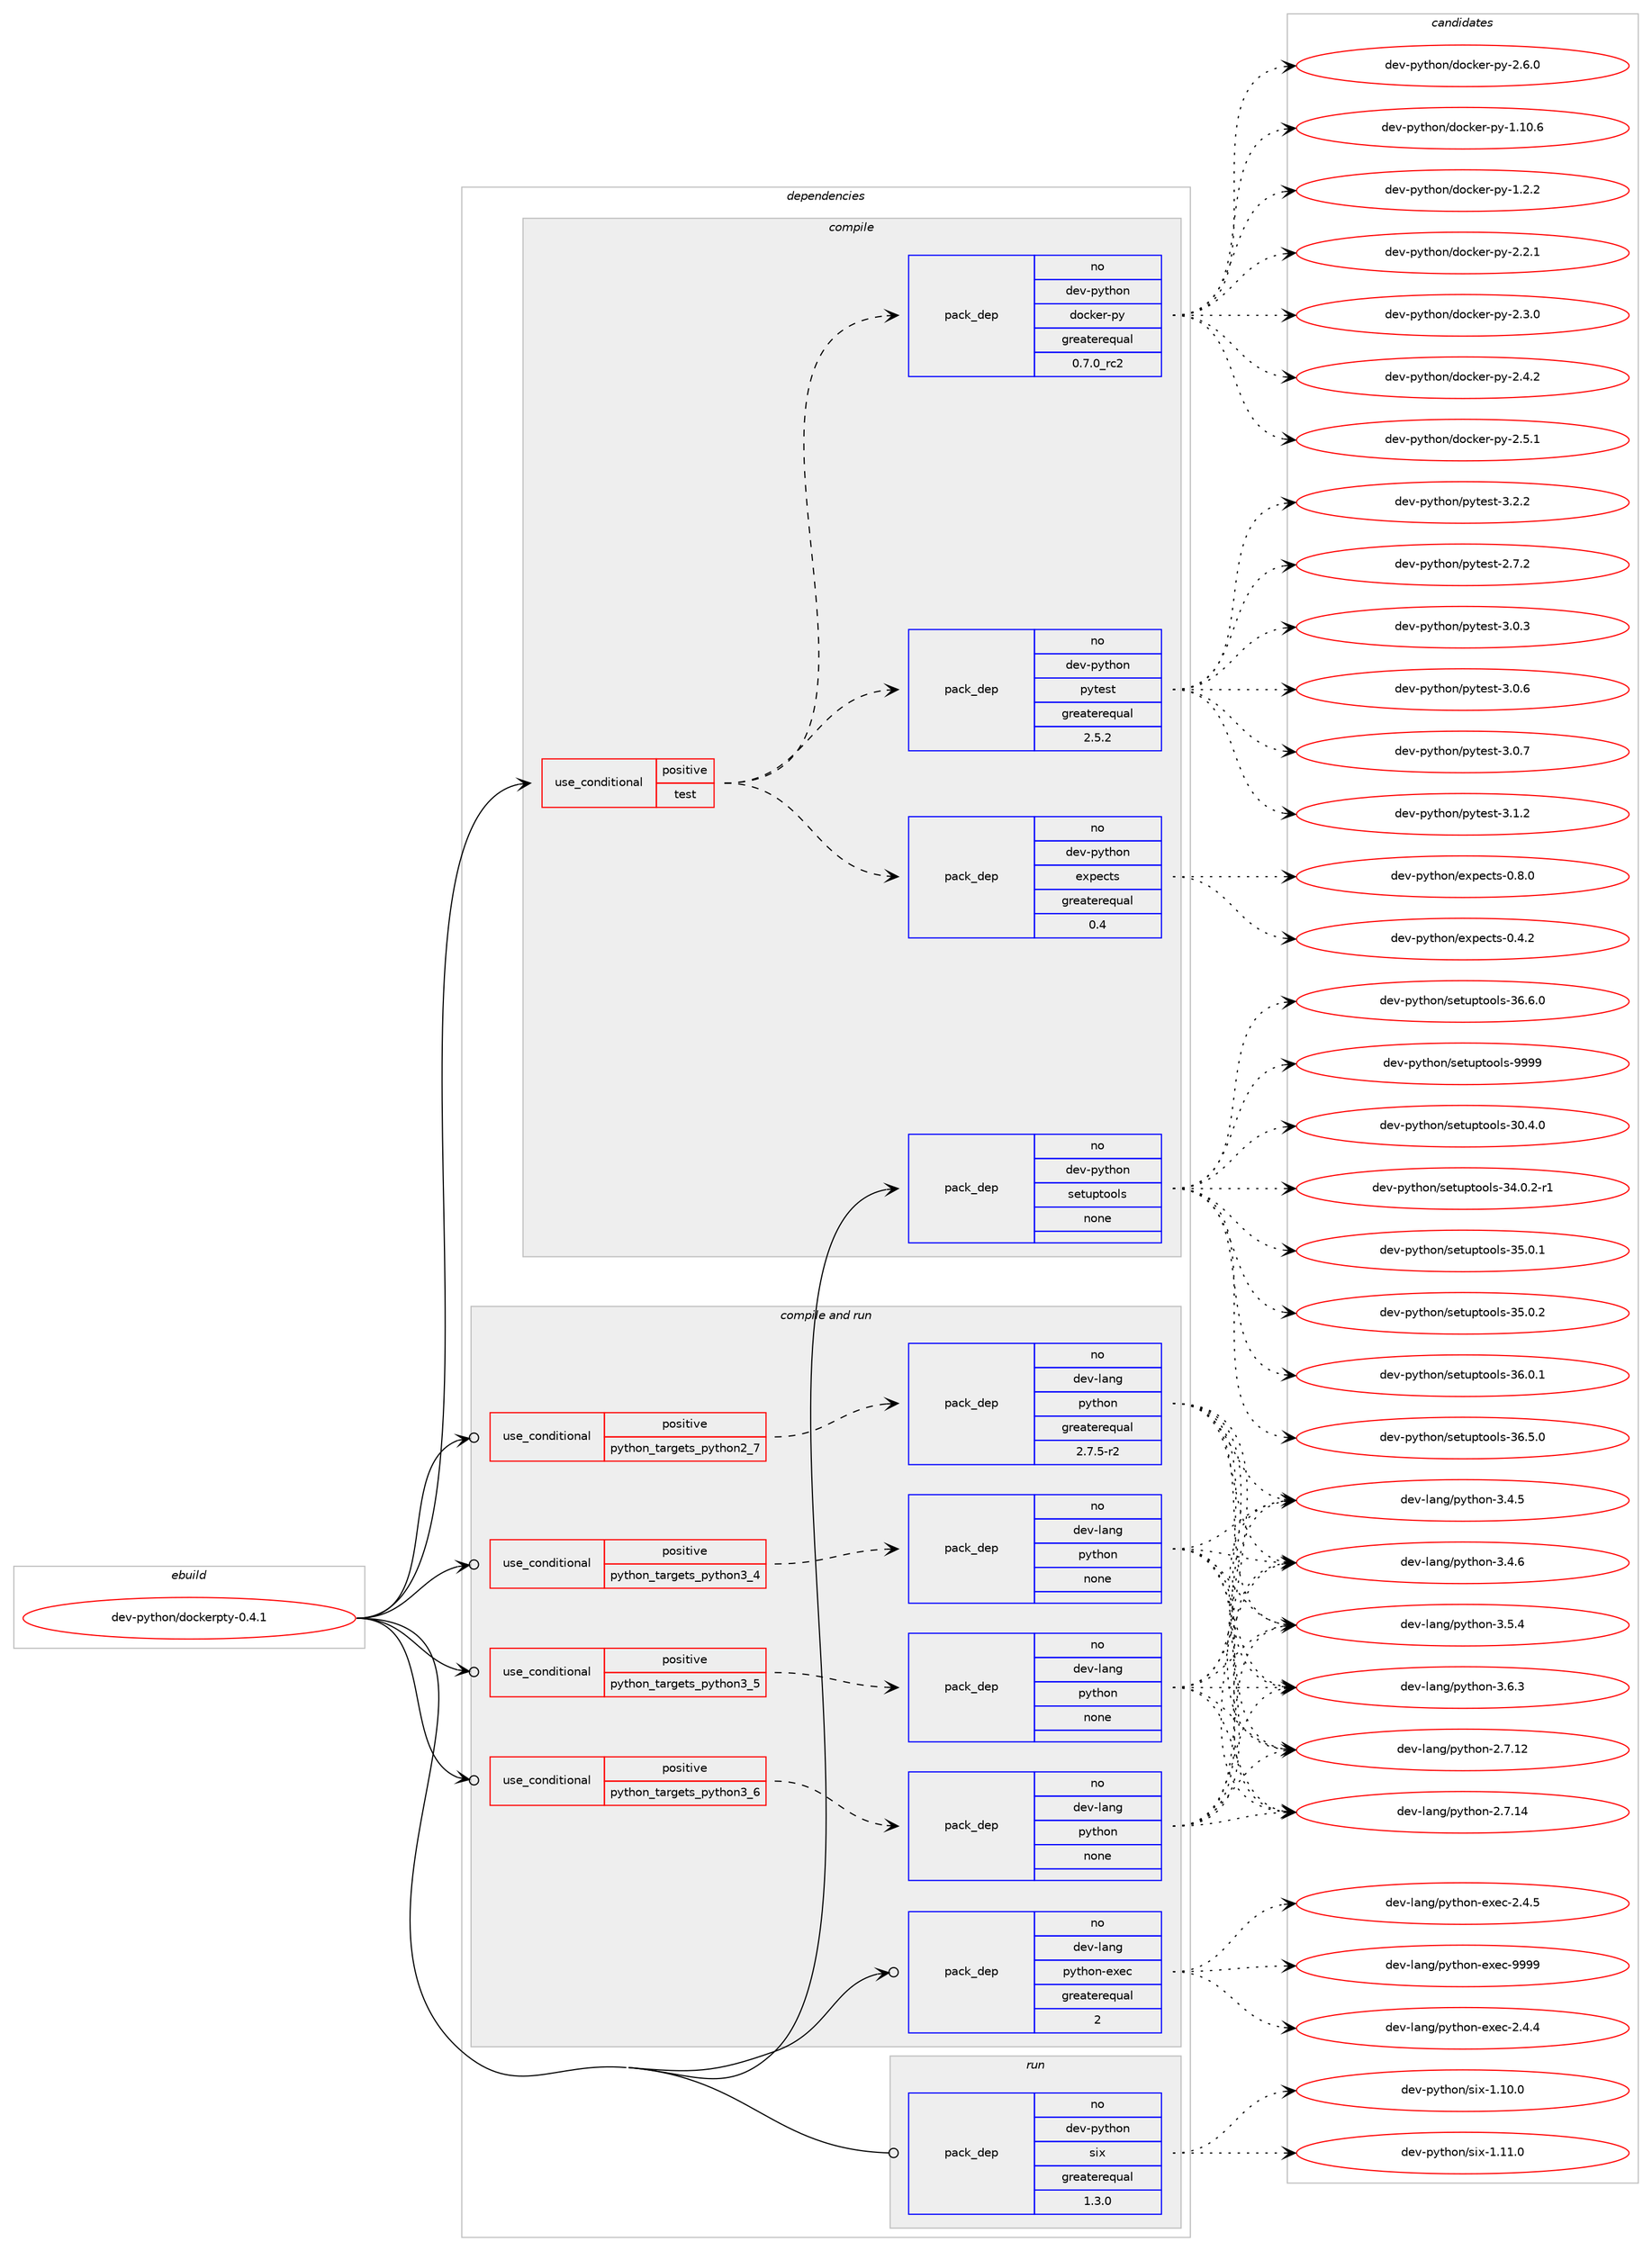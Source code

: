 digraph prolog {

# *************
# Graph options
# *************

newrank=true;
concentrate=true;
compound=true;
graph [rankdir=LR,fontname=Helvetica,fontsize=10,ranksep=1.5];#, ranksep=2.5, nodesep=0.2];
edge  [arrowhead=vee];
node  [fontname=Helvetica,fontsize=10];

# **********
# The ebuild
# **********

subgraph cluster_leftcol {
color=gray;
rank=same;
label=<<i>ebuild</i>>;
id [label="dev-python/dockerpty-0.4.1", color=red, width=4, href="../dev-python/dockerpty-0.4.1.svg"];
}

# ****************
# The dependencies
# ****************

subgraph cluster_midcol {
color=gray;
label=<<i>dependencies</i>>;
subgraph cluster_compile {
fillcolor="#eeeeee";
style=filled;
label=<<i>compile</i>>;
subgraph cond32099 {
dependency155106 [label=<<TABLE BORDER="0" CELLBORDER="1" CELLSPACING="0" CELLPADDING="4"><TR><TD ROWSPAN="3" CELLPADDING="10">use_conditional</TD></TR><TR><TD>positive</TD></TR><TR><TD>test</TD></TR></TABLE>>, shape=none, color=red];
subgraph pack119175 {
dependency155107 [label=<<TABLE BORDER="0" CELLBORDER="1" CELLSPACING="0" CELLPADDING="4" WIDTH="220"><TR><TD ROWSPAN="6" CELLPADDING="30">pack_dep</TD></TR><TR><TD WIDTH="110">no</TD></TR><TR><TD>dev-python</TD></TR><TR><TD>docker-py</TD></TR><TR><TD>greaterequal</TD></TR><TR><TD>0.7.0_rc2</TD></TR></TABLE>>, shape=none, color=blue];
}
dependency155106:e -> dependency155107:w [weight=20,style="dashed",arrowhead="vee"];
subgraph pack119176 {
dependency155108 [label=<<TABLE BORDER="0" CELLBORDER="1" CELLSPACING="0" CELLPADDING="4" WIDTH="220"><TR><TD ROWSPAN="6" CELLPADDING="30">pack_dep</TD></TR><TR><TD WIDTH="110">no</TD></TR><TR><TD>dev-python</TD></TR><TR><TD>expects</TD></TR><TR><TD>greaterequal</TD></TR><TR><TD>0.4</TD></TR></TABLE>>, shape=none, color=blue];
}
dependency155106:e -> dependency155108:w [weight=20,style="dashed",arrowhead="vee"];
subgraph pack119177 {
dependency155109 [label=<<TABLE BORDER="0" CELLBORDER="1" CELLSPACING="0" CELLPADDING="4" WIDTH="220"><TR><TD ROWSPAN="6" CELLPADDING="30">pack_dep</TD></TR><TR><TD WIDTH="110">no</TD></TR><TR><TD>dev-python</TD></TR><TR><TD>pytest</TD></TR><TR><TD>greaterequal</TD></TR><TR><TD>2.5.2</TD></TR></TABLE>>, shape=none, color=blue];
}
dependency155106:e -> dependency155109:w [weight=20,style="dashed",arrowhead="vee"];
}
id:e -> dependency155106:w [weight=20,style="solid",arrowhead="vee"];
subgraph pack119178 {
dependency155110 [label=<<TABLE BORDER="0" CELLBORDER="1" CELLSPACING="0" CELLPADDING="4" WIDTH="220"><TR><TD ROWSPAN="6" CELLPADDING="30">pack_dep</TD></TR><TR><TD WIDTH="110">no</TD></TR><TR><TD>dev-python</TD></TR><TR><TD>setuptools</TD></TR><TR><TD>none</TD></TR><TR><TD></TD></TR></TABLE>>, shape=none, color=blue];
}
id:e -> dependency155110:w [weight=20,style="solid",arrowhead="vee"];
}
subgraph cluster_compileandrun {
fillcolor="#eeeeee";
style=filled;
label=<<i>compile and run</i>>;
subgraph cond32100 {
dependency155111 [label=<<TABLE BORDER="0" CELLBORDER="1" CELLSPACING="0" CELLPADDING="4"><TR><TD ROWSPAN="3" CELLPADDING="10">use_conditional</TD></TR><TR><TD>positive</TD></TR><TR><TD>python_targets_python2_7</TD></TR></TABLE>>, shape=none, color=red];
subgraph pack119179 {
dependency155112 [label=<<TABLE BORDER="0" CELLBORDER="1" CELLSPACING="0" CELLPADDING="4" WIDTH="220"><TR><TD ROWSPAN="6" CELLPADDING="30">pack_dep</TD></TR><TR><TD WIDTH="110">no</TD></TR><TR><TD>dev-lang</TD></TR><TR><TD>python</TD></TR><TR><TD>greaterequal</TD></TR><TR><TD>2.7.5-r2</TD></TR></TABLE>>, shape=none, color=blue];
}
dependency155111:e -> dependency155112:w [weight=20,style="dashed",arrowhead="vee"];
}
id:e -> dependency155111:w [weight=20,style="solid",arrowhead="odotvee"];
subgraph cond32101 {
dependency155113 [label=<<TABLE BORDER="0" CELLBORDER="1" CELLSPACING="0" CELLPADDING="4"><TR><TD ROWSPAN="3" CELLPADDING="10">use_conditional</TD></TR><TR><TD>positive</TD></TR><TR><TD>python_targets_python3_4</TD></TR></TABLE>>, shape=none, color=red];
subgraph pack119180 {
dependency155114 [label=<<TABLE BORDER="0" CELLBORDER="1" CELLSPACING="0" CELLPADDING="4" WIDTH="220"><TR><TD ROWSPAN="6" CELLPADDING="30">pack_dep</TD></TR><TR><TD WIDTH="110">no</TD></TR><TR><TD>dev-lang</TD></TR><TR><TD>python</TD></TR><TR><TD>none</TD></TR><TR><TD></TD></TR></TABLE>>, shape=none, color=blue];
}
dependency155113:e -> dependency155114:w [weight=20,style="dashed",arrowhead="vee"];
}
id:e -> dependency155113:w [weight=20,style="solid",arrowhead="odotvee"];
subgraph cond32102 {
dependency155115 [label=<<TABLE BORDER="0" CELLBORDER="1" CELLSPACING="0" CELLPADDING="4"><TR><TD ROWSPAN="3" CELLPADDING="10">use_conditional</TD></TR><TR><TD>positive</TD></TR><TR><TD>python_targets_python3_5</TD></TR></TABLE>>, shape=none, color=red];
subgraph pack119181 {
dependency155116 [label=<<TABLE BORDER="0" CELLBORDER="1" CELLSPACING="0" CELLPADDING="4" WIDTH="220"><TR><TD ROWSPAN="6" CELLPADDING="30">pack_dep</TD></TR><TR><TD WIDTH="110">no</TD></TR><TR><TD>dev-lang</TD></TR><TR><TD>python</TD></TR><TR><TD>none</TD></TR><TR><TD></TD></TR></TABLE>>, shape=none, color=blue];
}
dependency155115:e -> dependency155116:w [weight=20,style="dashed",arrowhead="vee"];
}
id:e -> dependency155115:w [weight=20,style="solid",arrowhead="odotvee"];
subgraph cond32103 {
dependency155117 [label=<<TABLE BORDER="0" CELLBORDER="1" CELLSPACING="0" CELLPADDING="4"><TR><TD ROWSPAN="3" CELLPADDING="10">use_conditional</TD></TR><TR><TD>positive</TD></TR><TR><TD>python_targets_python3_6</TD></TR></TABLE>>, shape=none, color=red];
subgraph pack119182 {
dependency155118 [label=<<TABLE BORDER="0" CELLBORDER="1" CELLSPACING="0" CELLPADDING="4" WIDTH="220"><TR><TD ROWSPAN="6" CELLPADDING="30">pack_dep</TD></TR><TR><TD WIDTH="110">no</TD></TR><TR><TD>dev-lang</TD></TR><TR><TD>python</TD></TR><TR><TD>none</TD></TR><TR><TD></TD></TR></TABLE>>, shape=none, color=blue];
}
dependency155117:e -> dependency155118:w [weight=20,style="dashed",arrowhead="vee"];
}
id:e -> dependency155117:w [weight=20,style="solid",arrowhead="odotvee"];
subgraph pack119183 {
dependency155119 [label=<<TABLE BORDER="0" CELLBORDER="1" CELLSPACING="0" CELLPADDING="4" WIDTH="220"><TR><TD ROWSPAN="6" CELLPADDING="30">pack_dep</TD></TR><TR><TD WIDTH="110">no</TD></TR><TR><TD>dev-lang</TD></TR><TR><TD>python-exec</TD></TR><TR><TD>greaterequal</TD></TR><TR><TD>2</TD></TR></TABLE>>, shape=none, color=blue];
}
id:e -> dependency155119:w [weight=20,style="solid",arrowhead="odotvee"];
}
subgraph cluster_run {
fillcolor="#eeeeee";
style=filled;
label=<<i>run</i>>;
subgraph pack119184 {
dependency155120 [label=<<TABLE BORDER="0" CELLBORDER="1" CELLSPACING="0" CELLPADDING="4" WIDTH="220"><TR><TD ROWSPAN="6" CELLPADDING="30">pack_dep</TD></TR><TR><TD WIDTH="110">no</TD></TR><TR><TD>dev-python</TD></TR><TR><TD>six</TD></TR><TR><TD>greaterequal</TD></TR><TR><TD>1.3.0</TD></TR></TABLE>>, shape=none, color=blue];
}
id:e -> dependency155120:w [weight=20,style="solid",arrowhead="odot"];
}
}

# **************
# The candidates
# **************

subgraph cluster_choices {
rank=same;
color=gray;
label=<<i>candidates</i>>;

subgraph choice119175 {
color=black;
nodesep=1;
choice1001011184511212111610411111047100111991071011144511212145494649484654 [label="dev-python/docker-py-1.10.6", color=red, width=4,href="../dev-python/docker-py-1.10.6.svg"];
choice10010111845112121116104111110471001119910710111445112121454946504650 [label="dev-python/docker-py-1.2.2", color=red, width=4,href="../dev-python/docker-py-1.2.2.svg"];
choice10010111845112121116104111110471001119910710111445112121455046504649 [label="dev-python/docker-py-2.2.1", color=red, width=4,href="../dev-python/docker-py-2.2.1.svg"];
choice10010111845112121116104111110471001119910710111445112121455046514648 [label="dev-python/docker-py-2.3.0", color=red, width=4,href="../dev-python/docker-py-2.3.0.svg"];
choice10010111845112121116104111110471001119910710111445112121455046524650 [label="dev-python/docker-py-2.4.2", color=red, width=4,href="../dev-python/docker-py-2.4.2.svg"];
choice10010111845112121116104111110471001119910710111445112121455046534649 [label="dev-python/docker-py-2.5.1", color=red, width=4,href="../dev-python/docker-py-2.5.1.svg"];
choice10010111845112121116104111110471001119910710111445112121455046544648 [label="dev-python/docker-py-2.6.0", color=red, width=4,href="../dev-python/docker-py-2.6.0.svg"];
dependency155107:e -> choice1001011184511212111610411111047100111991071011144511212145494649484654:w [style=dotted,weight="100"];
dependency155107:e -> choice10010111845112121116104111110471001119910710111445112121454946504650:w [style=dotted,weight="100"];
dependency155107:e -> choice10010111845112121116104111110471001119910710111445112121455046504649:w [style=dotted,weight="100"];
dependency155107:e -> choice10010111845112121116104111110471001119910710111445112121455046514648:w [style=dotted,weight="100"];
dependency155107:e -> choice10010111845112121116104111110471001119910710111445112121455046524650:w [style=dotted,weight="100"];
dependency155107:e -> choice10010111845112121116104111110471001119910710111445112121455046534649:w [style=dotted,weight="100"];
dependency155107:e -> choice10010111845112121116104111110471001119910710111445112121455046544648:w [style=dotted,weight="100"];
}
subgraph choice119176 {
color=black;
nodesep=1;
choice100101118451121211161041111104710112011210199116115454846524650 [label="dev-python/expects-0.4.2", color=red, width=4,href="../dev-python/expects-0.4.2.svg"];
choice100101118451121211161041111104710112011210199116115454846564648 [label="dev-python/expects-0.8.0", color=red, width=4,href="../dev-python/expects-0.8.0.svg"];
dependency155108:e -> choice100101118451121211161041111104710112011210199116115454846524650:w [style=dotted,weight="100"];
dependency155108:e -> choice100101118451121211161041111104710112011210199116115454846564648:w [style=dotted,weight="100"];
}
subgraph choice119177 {
color=black;
nodesep=1;
choice1001011184511212111610411111047112121116101115116455046554650 [label="dev-python/pytest-2.7.2", color=red, width=4,href="../dev-python/pytest-2.7.2.svg"];
choice1001011184511212111610411111047112121116101115116455146484651 [label="dev-python/pytest-3.0.3", color=red, width=4,href="../dev-python/pytest-3.0.3.svg"];
choice1001011184511212111610411111047112121116101115116455146484654 [label="dev-python/pytest-3.0.6", color=red, width=4,href="../dev-python/pytest-3.0.6.svg"];
choice1001011184511212111610411111047112121116101115116455146484655 [label="dev-python/pytest-3.0.7", color=red, width=4,href="../dev-python/pytest-3.0.7.svg"];
choice1001011184511212111610411111047112121116101115116455146494650 [label="dev-python/pytest-3.1.2", color=red, width=4,href="../dev-python/pytest-3.1.2.svg"];
choice1001011184511212111610411111047112121116101115116455146504650 [label="dev-python/pytest-3.2.2", color=red, width=4,href="../dev-python/pytest-3.2.2.svg"];
dependency155109:e -> choice1001011184511212111610411111047112121116101115116455046554650:w [style=dotted,weight="100"];
dependency155109:e -> choice1001011184511212111610411111047112121116101115116455146484651:w [style=dotted,weight="100"];
dependency155109:e -> choice1001011184511212111610411111047112121116101115116455146484654:w [style=dotted,weight="100"];
dependency155109:e -> choice1001011184511212111610411111047112121116101115116455146484655:w [style=dotted,weight="100"];
dependency155109:e -> choice1001011184511212111610411111047112121116101115116455146494650:w [style=dotted,weight="100"];
dependency155109:e -> choice1001011184511212111610411111047112121116101115116455146504650:w [style=dotted,weight="100"];
}
subgraph choice119178 {
color=black;
nodesep=1;
choice100101118451121211161041111104711510111611711211611111110811545514846524648 [label="dev-python/setuptools-30.4.0", color=red, width=4,href="../dev-python/setuptools-30.4.0.svg"];
choice1001011184511212111610411111047115101116117112116111111108115455152464846504511449 [label="dev-python/setuptools-34.0.2-r1", color=red, width=4,href="../dev-python/setuptools-34.0.2-r1.svg"];
choice100101118451121211161041111104711510111611711211611111110811545515346484649 [label="dev-python/setuptools-35.0.1", color=red, width=4,href="../dev-python/setuptools-35.0.1.svg"];
choice100101118451121211161041111104711510111611711211611111110811545515346484650 [label="dev-python/setuptools-35.0.2", color=red, width=4,href="../dev-python/setuptools-35.0.2.svg"];
choice100101118451121211161041111104711510111611711211611111110811545515446484649 [label="dev-python/setuptools-36.0.1", color=red, width=4,href="../dev-python/setuptools-36.0.1.svg"];
choice100101118451121211161041111104711510111611711211611111110811545515446534648 [label="dev-python/setuptools-36.5.0", color=red, width=4,href="../dev-python/setuptools-36.5.0.svg"];
choice100101118451121211161041111104711510111611711211611111110811545515446544648 [label="dev-python/setuptools-36.6.0", color=red, width=4,href="../dev-python/setuptools-36.6.0.svg"];
choice10010111845112121116104111110471151011161171121161111111081154557575757 [label="dev-python/setuptools-9999", color=red, width=4,href="../dev-python/setuptools-9999.svg"];
dependency155110:e -> choice100101118451121211161041111104711510111611711211611111110811545514846524648:w [style=dotted,weight="100"];
dependency155110:e -> choice1001011184511212111610411111047115101116117112116111111108115455152464846504511449:w [style=dotted,weight="100"];
dependency155110:e -> choice100101118451121211161041111104711510111611711211611111110811545515346484649:w [style=dotted,weight="100"];
dependency155110:e -> choice100101118451121211161041111104711510111611711211611111110811545515346484650:w [style=dotted,weight="100"];
dependency155110:e -> choice100101118451121211161041111104711510111611711211611111110811545515446484649:w [style=dotted,weight="100"];
dependency155110:e -> choice100101118451121211161041111104711510111611711211611111110811545515446534648:w [style=dotted,weight="100"];
dependency155110:e -> choice100101118451121211161041111104711510111611711211611111110811545515446544648:w [style=dotted,weight="100"];
dependency155110:e -> choice10010111845112121116104111110471151011161171121161111111081154557575757:w [style=dotted,weight="100"];
}
subgraph choice119179 {
color=black;
nodesep=1;
choice10010111845108971101034711212111610411111045504655464950 [label="dev-lang/python-2.7.12", color=red, width=4,href="../dev-lang/python-2.7.12.svg"];
choice10010111845108971101034711212111610411111045504655464952 [label="dev-lang/python-2.7.14", color=red, width=4,href="../dev-lang/python-2.7.14.svg"];
choice100101118451089711010347112121116104111110455146524653 [label="dev-lang/python-3.4.5", color=red, width=4,href="../dev-lang/python-3.4.5.svg"];
choice100101118451089711010347112121116104111110455146524654 [label="dev-lang/python-3.4.6", color=red, width=4,href="../dev-lang/python-3.4.6.svg"];
choice100101118451089711010347112121116104111110455146534652 [label="dev-lang/python-3.5.4", color=red, width=4,href="../dev-lang/python-3.5.4.svg"];
choice100101118451089711010347112121116104111110455146544651 [label="dev-lang/python-3.6.3", color=red, width=4,href="../dev-lang/python-3.6.3.svg"];
dependency155112:e -> choice10010111845108971101034711212111610411111045504655464950:w [style=dotted,weight="100"];
dependency155112:e -> choice10010111845108971101034711212111610411111045504655464952:w [style=dotted,weight="100"];
dependency155112:e -> choice100101118451089711010347112121116104111110455146524653:w [style=dotted,weight="100"];
dependency155112:e -> choice100101118451089711010347112121116104111110455146524654:w [style=dotted,weight="100"];
dependency155112:e -> choice100101118451089711010347112121116104111110455146534652:w [style=dotted,weight="100"];
dependency155112:e -> choice100101118451089711010347112121116104111110455146544651:w [style=dotted,weight="100"];
}
subgraph choice119180 {
color=black;
nodesep=1;
choice10010111845108971101034711212111610411111045504655464950 [label="dev-lang/python-2.7.12", color=red, width=4,href="../dev-lang/python-2.7.12.svg"];
choice10010111845108971101034711212111610411111045504655464952 [label="dev-lang/python-2.7.14", color=red, width=4,href="../dev-lang/python-2.7.14.svg"];
choice100101118451089711010347112121116104111110455146524653 [label="dev-lang/python-3.4.5", color=red, width=4,href="../dev-lang/python-3.4.5.svg"];
choice100101118451089711010347112121116104111110455146524654 [label="dev-lang/python-3.4.6", color=red, width=4,href="../dev-lang/python-3.4.6.svg"];
choice100101118451089711010347112121116104111110455146534652 [label="dev-lang/python-3.5.4", color=red, width=4,href="../dev-lang/python-3.5.4.svg"];
choice100101118451089711010347112121116104111110455146544651 [label="dev-lang/python-3.6.3", color=red, width=4,href="../dev-lang/python-3.6.3.svg"];
dependency155114:e -> choice10010111845108971101034711212111610411111045504655464950:w [style=dotted,weight="100"];
dependency155114:e -> choice10010111845108971101034711212111610411111045504655464952:w [style=dotted,weight="100"];
dependency155114:e -> choice100101118451089711010347112121116104111110455146524653:w [style=dotted,weight="100"];
dependency155114:e -> choice100101118451089711010347112121116104111110455146524654:w [style=dotted,weight="100"];
dependency155114:e -> choice100101118451089711010347112121116104111110455146534652:w [style=dotted,weight="100"];
dependency155114:e -> choice100101118451089711010347112121116104111110455146544651:w [style=dotted,weight="100"];
}
subgraph choice119181 {
color=black;
nodesep=1;
choice10010111845108971101034711212111610411111045504655464950 [label="dev-lang/python-2.7.12", color=red, width=4,href="../dev-lang/python-2.7.12.svg"];
choice10010111845108971101034711212111610411111045504655464952 [label="dev-lang/python-2.7.14", color=red, width=4,href="../dev-lang/python-2.7.14.svg"];
choice100101118451089711010347112121116104111110455146524653 [label="dev-lang/python-3.4.5", color=red, width=4,href="../dev-lang/python-3.4.5.svg"];
choice100101118451089711010347112121116104111110455146524654 [label="dev-lang/python-3.4.6", color=red, width=4,href="../dev-lang/python-3.4.6.svg"];
choice100101118451089711010347112121116104111110455146534652 [label="dev-lang/python-3.5.4", color=red, width=4,href="../dev-lang/python-3.5.4.svg"];
choice100101118451089711010347112121116104111110455146544651 [label="dev-lang/python-3.6.3", color=red, width=4,href="../dev-lang/python-3.6.3.svg"];
dependency155116:e -> choice10010111845108971101034711212111610411111045504655464950:w [style=dotted,weight="100"];
dependency155116:e -> choice10010111845108971101034711212111610411111045504655464952:w [style=dotted,weight="100"];
dependency155116:e -> choice100101118451089711010347112121116104111110455146524653:w [style=dotted,weight="100"];
dependency155116:e -> choice100101118451089711010347112121116104111110455146524654:w [style=dotted,weight="100"];
dependency155116:e -> choice100101118451089711010347112121116104111110455146534652:w [style=dotted,weight="100"];
dependency155116:e -> choice100101118451089711010347112121116104111110455146544651:w [style=dotted,weight="100"];
}
subgraph choice119182 {
color=black;
nodesep=1;
choice10010111845108971101034711212111610411111045504655464950 [label="dev-lang/python-2.7.12", color=red, width=4,href="../dev-lang/python-2.7.12.svg"];
choice10010111845108971101034711212111610411111045504655464952 [label="dev-lang/python-2.7.14", color=red, width=4,href="../dev-lang/python-2.7.14.svg"];
choice100101118451089711010347112121116104111110455146524653 [label="dev-lang/python-3.4.5", color=red, width=4,href="../dev-lang/python-3.4.5.svg"];
choice100101118451089711010347112121116104111110455146524654 [label="dev-lang/python-3.4.6", color=red, width=4,href="../dev-lang/python-3.4.6.svg"];
choice100101118451089711010347112121116104111110455146534652 [label="dev-lang/python-3.5.4", color=red, width=4,href="../dev-lang/python-3.5.4.svg"];
choice100101118451089711010347112121116104111110455146544651 [label="dev-lang/python-3.6.3", color=red, width=4,href="../dev-lang/python-3.6.3.svg"];
dependency155118:e -> choice10010111845108971101034711212111610411111045504655464950:w [style=dotted,weight="100"];
dependency155118:e -> choice10010111845108971101034711212111610411111045504655464952:w [style=dotted,weight="100"];
dependency155118:e -> choice100101118451089711010347112121116104111110455146524653:w [style=dotted,weight="100"];
dependency155118:e -> choice100101118451089711010347112121116104111110455146524654:w [style=dotted,weight="100"];
dependency155118:e -> choice100101118451089711010347112121116104111110455146534652:w [style=dotted,weight="100"];
dependency155118:e -> choice100101118451089711010347112121116104111110455146544651:w [style=dotted,weight="100"];
}
subgraph choice119183 {
color=black;
nodesep=1;
choice1001011184510897110103471121211161041111104510112010199455046524652 [label="dev-lang/python-exec-2.4.4", color=red, width=4,href="../dev-lang/python-exec-2.4.4.svg"];
choice1001011184510897110103471121211161041111104510112010199455046524653 [label="dev-lang/python-exec-2.4.5", color=red, width=4,href="../dev-lang/python-exec-2.4.5.svg"];
choice10010111845108971101034711212111610411111045101120101994557575757 [label="dev-lang/python-exec-9999", color=red, width=4,href="../dev-lang/python-exec-9999.svg"];
dependency155119:e -> choice1001011184510897110103471121211161041111104510112010199455046524652:w [style=dotted,weight="100"];
dependency155119:e -> choice1001011184510897110103471121211161041111104510112010199455046524653:w [style=dotted,weight="100"];
dependency155119:e -> choice10010111845108971101034711212111610411111045101120101994557575757:w [style=dotted,weight="100"];
}
subgraph choice119184 {
color=black;
nodesep=1;
choice100101118451121211161041111104711510512045494649484648 [label="dev-python/six-1.10.0", color=red, width=4,href="../dev-python/six-1.10.0.svg"];
choice100101118451121211161041111104711510512045494649494648 [label="dev-python/six-1.11.0", color=red, width=4,href="../dev-python/six-1.11.0.svg"];
dependency155120:e -> choice100101118451121211161041111104711510512045494649484648:w [style=dotted,weight="100"];
dependency155120:e -> choice100101118451121211161041111104711510512045494649494648:w [style=dotted,weight="100"];
}
}

}
